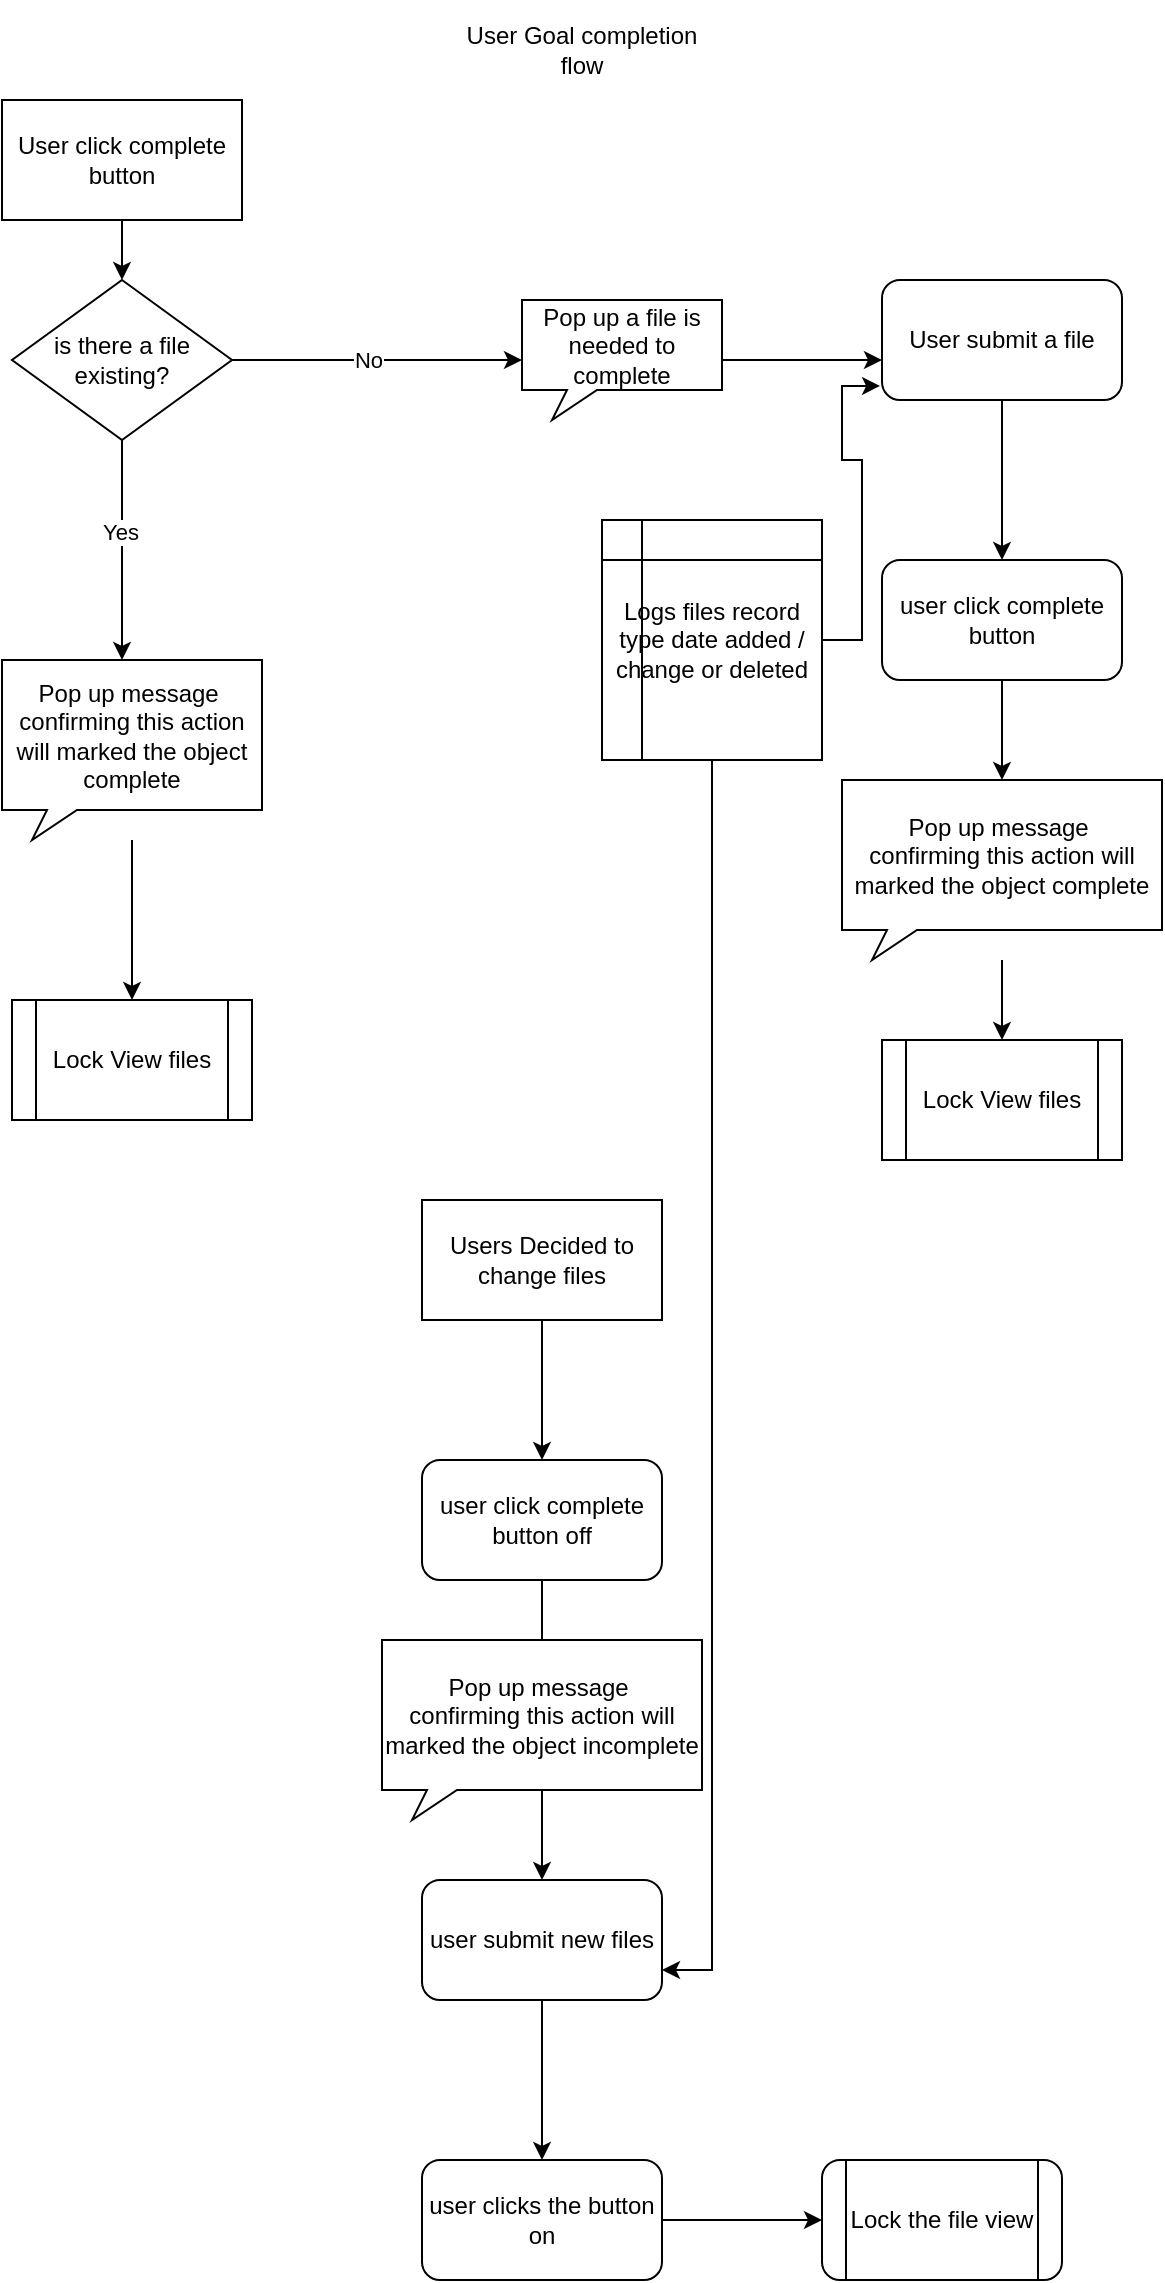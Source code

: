 <mxfile version="24.5.1" type="device">
  <diagram name="Page-1" id="5ZvVgIEy0vnxopvxJI_a">
    <mxGraphModel dx="989" dy="509" grid="1" gridSize="10" guides="1" tooltips="1" connect="1" arrows="1" fold="1" page="1" pageScale="1" pageWidth="827" pageHeight="1169" math="0" shadow="0">
      <root>
        <mxCell id="0" />
        <mxCell id="1" parent="0" />
        <mxCell id="vPZN9cPnIaJCVJR7DuUc-1" value="User Goal completion flow" style="text;html=1;align=center;verticalAlign=middle;whiteSpace=wrap;rounded=0;" vertex="1" parent="1">
          <mxGeometry x="330" y="20" width="140" height="50" as="geometry" />
        </mxCell>
        <mxCell id="vPZN9cPnIaJCVJR7DuUc-12" style="edgeStyle=orthogonalEdgeStyle;rounded=0;orthogonalLoop=1;jettySize=auto;html=1;exitX=0.5;exitY=1;exitDx=0;exitDy=0;entryX=0.5;entryY=0;entryDx=0;entryDy=0;" edge="1" parent="1" source="vPZN9cPnIaJCVJR7DuUc-2" target="vPZN9cPnIaJCVJR7DuUc-3">
          <mxGeometry relative="1" as="geometry" />
        </mxCell>
        <mxCell id="vPZN9cPnIaJCVJR7DuUc-2" value="User click complete button" style="rounded=0;whiteSpace=wrap;html=1;" vertex="1" parent="1">
          <mxGeometry x="110" y="70" width="120" height="60" as="geometry" />
        </mxCell>
        <mxCell id="vPZN9cPnIaJCVJR7DuUc-4" style="edgeStyle=orthogonalEdgeStyle;rounded=0;orthogonalLoop=1;jettySize=auto;html=1;exitX=0.5;exitY=1;exitDx=0;exitDy=0;" edge="1" parent="1" source="vPZN9cPnIaJCVJR7DuUc-3">
          <mxGeometry relative="1" as="geometry">
            <mxPoint x="170" y="350" as="targetPoint" />
          </mxGeometry>
        </mxCell>
        <mxCell id="vPZN9cPnIaJCVJR7DuUc-5" value="Yes" style="edgeLabel;html=1;align=center;verticalAlign=middle;resizable=0;points=[];" vertex="1" connectable="0" parent="vPZN9cPnIaJCVJR7DuUc-4">
          <mxGeometry x="-0.167" y="-1" relative="1" as="geometry">
            <mxPoint as="offset" />
          </mxGeometry>
        </mxCell>
        <mxCell id="vPZN9cPnIaJCVJR7DuUc-6" style="edgeStyle=orthogonalEdgeStyle;rounded=0;orthogonalLoop=1;jettySize=auto;html=1;exitX=1;exitY=0.5;exitDx=0;exitDy=0;" edge="1" parent="1" source="vPZN9cPnIaJCVJR7DuUc-3">
          <mxGeometry relative="1" as="geometry">
            <mxPoint x="370" y="200" as="targetPoint" />
          </mxGeometry>
        </mxCell>
        <mxCell id="vPZN9cPnIaJCVJR7DuUc-7" value="No" style="edgeLabel;html=1;align=center;verticalAlign=middle;resizable=0;points=[];" vertex="1" connectable="0" parent="vPZN9cPnIaJCVJR7DuUc-6">
          <mxGeometry x="-0.065" relative="1" as="geometry">
            <mxPoint as="offset" />
          </mxGeometry>
        </mxCell>
        <mxCell id="vPZN9cPnIaJCVJR7DuUc-3" value="is there a file&lt;div&gt;existing?&lt;/div&gt;" style="rhombus;whiteSpace=wrap;html=1;" vertex="1" parent="1">
          <mxGeometry x="115" y="160" width="110" height="80" as="geometry" />
        </mxCell>
        <mxCell id="vPZN9cPnIaJCVJR7DuUc-14" style="edgeStyle=orthogonalEdgeStyle;rounded=0;orthogonalLoop=1;jettySize=auto;html=1;" edge="1" parent="1" source="vPZN9cPnIaJCVJR7DuUc-8">
          <mxGeometry relative="1" as="geometry">
            <mxPoint x="550" y="200" as="targetPoint" />
          </mxGeometry>
        </mxCell>
        <mxCell id="vPZN9cPnIaJCVJR7DuUc-8" value="Pop up a file is needed to complete" style="whiteSpace=wrap;html=1;shape=mxgraph.basic.rectCallout;dx=30;dy=15;boundedLbl=1;" vertex="1" parent="1">
          <mxGeometry x="370" y="170" width="100" height="60" as="geometry" />
        </mxCell>
        <mxCell id="vPZN9cPnIaJCVJR7DuUc-10" style="edgeStyle=orthogonalEdgeStyle;rounded=0;orthogonalLoop=1;jettySize=auto;html=1;" edge="1" parent="1" source="vPZN9cPnIaJCVJR7DuUc-9" target="vPZN9cPnIaJCVJR7DuUc-11">
          <mxGeometry relative="1" as="geometry">
            <mxPoint x="175" y="550" as="targetPoint" />
          </mxGeometry>
        </mxCell>
        <mxCell id="vPZN9cPnIaJCVJR7DuUc-9" value="Pop up message&amp;nbsp;&lt;div&gt;confirming this action will marked the object complete&lt;/div&gt;" style="whiteSpace=wrap;html=1;shape=mxgraph.basic.rectCallout;dx=30;dy=15;boundedLbl=1;" vertex="1" parent="1">
          <mxGeometry x="110" y="350" width="130" height="90" as="geometry" />
        </mxCell>
        <mxCell id="vPZN9cPnIaJCVJR7DuUc-11" value="Lock View files" style="shape=process;whiteSpace=wrap;html=1;backgroundOutline=1;" vertex="1" parent="1">
          <mxGeometry x="115" y="520" width="120" height="60" as="geometry" />
        </mxCell>
        <mxCell id="vPZN9cPnIaJCVJR7DuUc-25" style="edgeStyle=orthogonalEdgeStyle;rounded=0;orthogonalLoop=1;jettySize=auto;html=1;entryX=-0.008;entryY=0.883;entryDx=0;entryDy=0;entryPerimeter=0;" edge="1" parent="1" source="vPZN9cPnIaJCVJR7DuUc-13" target="vPZN9cPnIaJCVJR7DuUc-15">
          <mxGeometry relative="1" as="geometry">
            <mxPoint x="500" y="210" as="targetPoint" />
          </mxGeometry>
        </mxCell>
        <mxCell id="vPZN9cPnIaJCVJR7DuUc-13" value="Logs files record&lt;div&gt;type date added / change or deleted&lt;/div&gt;" style="shape=internalStorage;whiteSpace=wrap;html=1;backgroundOutline=1;" vertex="1" parent="1">
          <mxGeometry x="410" y="280" width="110" height="120" as="geometry" />
        </mxCell>
        <mxCell id="vPZN9cPnIaJCVJR7DuUc-17" value="" style="edgeStyle=orthogonalEdgeStyle;rounded=0;orthogonalLoop=1;jettySize=auto;html=1;" edge="1" parent="1" source="vPZN9cPnIaJCVJR7DuUc-15" target="vPZN9cPnIaJCVJR7DuUc-16">
          <mxGeometry relative="1" as="geometry" />
        </mxCell>
        <mxCell id="vPZN9cPnIaJCVJR7DuUc-15" value="User submit a file" style="rounded=1;whiteSpace=wrap;html=1;" vertex="1" parent="1">
          <mxGeometry x="550" y="160" width="120" height="60" as="geometry" />
        </mxCell>
        <mxCell id="vPZN9cPnIaJCVJR7DuUc-19" value="" style="edgeStyle=orthogonalEdgeStyle;rounded=0;orthogonalLoop=1;jettySize=auto;html=1;" edge="1" parent="1" source="vPZN9cPnIaJCVJR7DuUc-21">
          <mxGeometry relative="1" as="geometry">
            <mxPoint x="610" y="540" as="targetPoint" />
          </mxGeometry>
        </mxCell>
        <mxCell id="vPZN9cPnIaJCVJR7DuUc-16" value="user click complete button" style="rounded=1;whiteSpace=wrap;html=1;" vertex="1" parent="1">
          <mxGeometry x="550" y="300" width="120" height="60" as="geometry" />
        </mxCell>
        <mxCell id="vPZN9cPnIaJCVJR7DuUc-22" value="" style="edgeStyle=orthogonalEdgeStyle;rounded=0;orthogonalLoop=1;jettySize=auto;html=1;" edge="1" parent="1" source="vPZN9cPnIaJCVJR7DuUc-16" target="vPZN9cPnIaJCVJR7DuUc-21">
          <mxGeometry relative="1" as="geometry">
            <mxPoint x="610" y="360" as="sourcePoint" />
            <mxPoint x="610" y="510" as="targetPoint" />
          </mxGeometry>
        </mxCell>
        <mxCell id="vPZN9cPnIaJCVJR7DuUc-21" value="Pop up message&amp;nbsp;&lt;div&gt;confirming this action will marked the object complete&lt;/div&gt;" style="whiteSpace=wrap;html=1;shape=mxgraph.basic.rectCallout;dx=30;dy=15;boundedLbl=1;" vertex="1" parent="1">
          <mxGeometry x="530" y="410" width="160" height="90" as="geometry" />
        </mxCell>
        <mxCell id="vPZN9cPnIaJCVJR7DuUc-23" value="Lock View files" style="shape=process;whiteSpace=wrap;html=1;backgroundOutline=1;" vertex="1" parent="1">
          <mxGeometry x="550" y="540" width="120" height="60" as="geometry" />
        </mxCell>
        <mxCell id="vPZN9cPnIaJCVJR7DuUc-27" style="edgeStyle=orthogonalEdgeStyle;rounded=0;orthogonalLoop=1;jettySize=auto;html=1;" edge="1" parent="1" source="vPZN9cPnIaJCVJR7DuUc-26">
          <mxGeometry relative="1" as="geometry">
            <mxPoint x="380" y="750" as="targetPoint" />
          </mxGeometry>
        </mxCell>
        <mxCell id="vPZN9cPnIaJCVJR7DuUc-26" value="Users Decided to&lt;div&gt;change files&lt;/div&gt;" style="rounded=0;whiteSpace=wrap;html=1;" vertex="1" parent="1">
          <mxGeometry x="320" y="620" width="120" height="60" as="geometry" />
        </mxCell>
        <mxCell id="vPZN9cPnIaJCVJR7DuUc-30" value="" style="edgeStyle=orthogonalEdgeStyle;rounded=0;orthogonalLoop=1;jettySize=auto;html=1;" edge="1" parent="1" source="vPZN9cPnIaJCVJR7DuUc-28" target="vPZN9cPnIaJCVJR7DuUc-29">
          <mxGeometry relative="1" as="geometry" />
        </mxCell>
        <mxCell id="vPZN9cPnIaJCVJR7DuUc-28" value="user click complete button off" style="rounded=1;whiteSpace=wrap;html=1;" vertex="1" parent="1">
          <mxGeometry x="320" y="750" width="120" height="60" as="geometry" />
        </mxCell>
        <mxCell id="vPZN9cPnIaJCVJR7DuUc-34" value="" style="edgeStyle=orthogonalEdgeStyle;rounded=0;orthogonalLoop=1;jettySize=auto;html=1;" edge="1" parent="1" source="vPZN9cPnIaJCVJR7DuUc-29" target="vPZN9cPnIaJCVJR7DuUc-33">
          <mxGeometry relative="1" as="geometry" />
        </mxCell>
        <mxCell id="vPZN9cPnIaJCVJR7DuUc-29" value="user submit new files" style="rounded=1;whiteSpace=wrap;html=1;" vertex="1" parent="1">
          <mxGeometry x="320" y="960" width="120" height="60" as="geometry" />
        </mxCell>
        <mxCell id="vPZN9cPnIaJCVJR7DuUc-31" value="Pop up message&amp;nbsp;&lt;div&gt;confirming this action will marked the object incomplete&lt;/div&gt;" style="whiteSpace=wrap;html=1;shape=mxgraph.basic.rectCallout;dx=30;dy=15;boundedLbl=1;" vertex="1" parent="1">
          <mxGeometry x="300" y="840" width="160" height="90" as="geometry" />
        </mxCell>
        <mxCell id="vPZN9cPnIaJCVJR7DuUc-32" style="edgeStyle=orthogonalEdgeStyle;rounded=0;orthogonalLoop=1;jettySize=auto;html=1;entryX=1;entryY=0.75;entryDx=0;entryDy=0;" edge="1" parent="1" source="vPZN9cPnIaJCVJR7DuUc-13" target="vPZN9cPnIaJCVJR7DuUc-29">
          <mxGeometry relative="1" as="geometry" />
        </mxCell>
        <mxCell id="vPZN9cPnIaJCVJR7DuUc-36" value="" style="edgeStyle=orthogonalEdgeStyle;rounded=0;orthogonalLoop=1;jettySize=auto;html=1;" edge="1" parent="1" source="vPZN9cPnIaJCVJR7DuUc-33" target="vPZN9cPnIaJCVJR7DuUc-35">
          <mxGeometry relative="1" as="geometry" />
        </mxCell>
        <mxCell id="vPZN9cPnIaJCVJR7DuUc-33" value="user clicks the button on" style="rounded=1;whiteSpace=wrap;html=1;" vertex="1" parent="1">
          <mxGeometry x="320" y="1100" width="120" height="60" as="geometry" />
        </mxCell>
        <mxCell id="vPZN9cPnIaJCVJR7DuUc-35" value="Lock the file view" style="shape=process;whiteSpace=wrap;html=1;backgroundOutline=1;rounded=1;" vertex="1" parent="1">
          <mxGeometry x="520" y="1100" width="120" height="60" as="geometry" />
        </mxCell>
      </root>
    </mxGraphModel>
  </diagram>
</mxfile>
